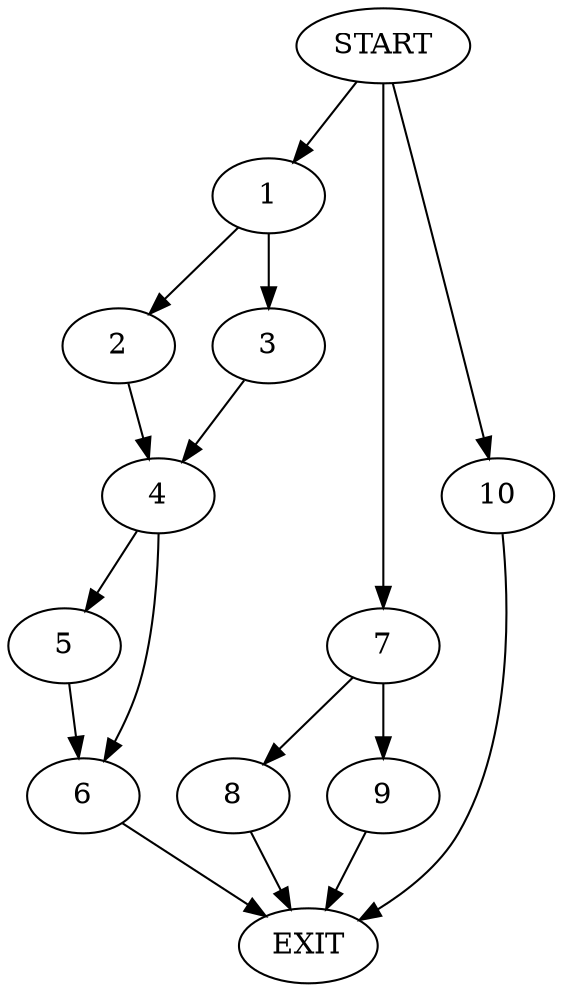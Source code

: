 digraph {
0 [label="START"]
11 [label="EXIT"]
0 -> 1
1 -> 2
1 -> 3
3 -> 4
2 -> 4
4 -> 5
4 -> 6
6 -> 11
5 -> 6
0 -> 7
7 -> 8
7 -> 9
9 -> 11
8 -> 11
0 -> 10
10 -> 11
}
